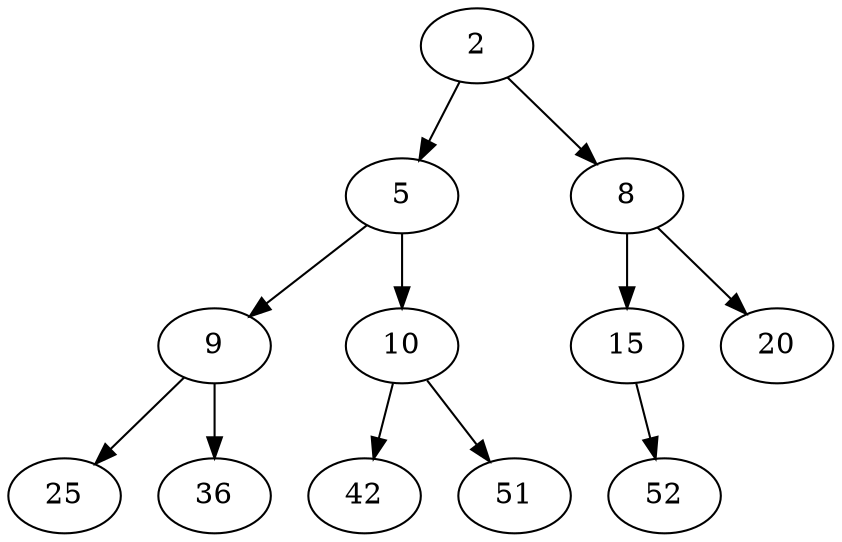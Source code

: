 digraph Heap {
2;
2 ->5;
2 ->8;
5;
5 ->9;
5 ->10;
8;
8 ->15;
8 ->20;
9;
9 ->25;
9 ->36;
10;
10 ->42;
10 ->51;
15;
15 ->52;
20;
25;
36;
42;
51;
52;
}